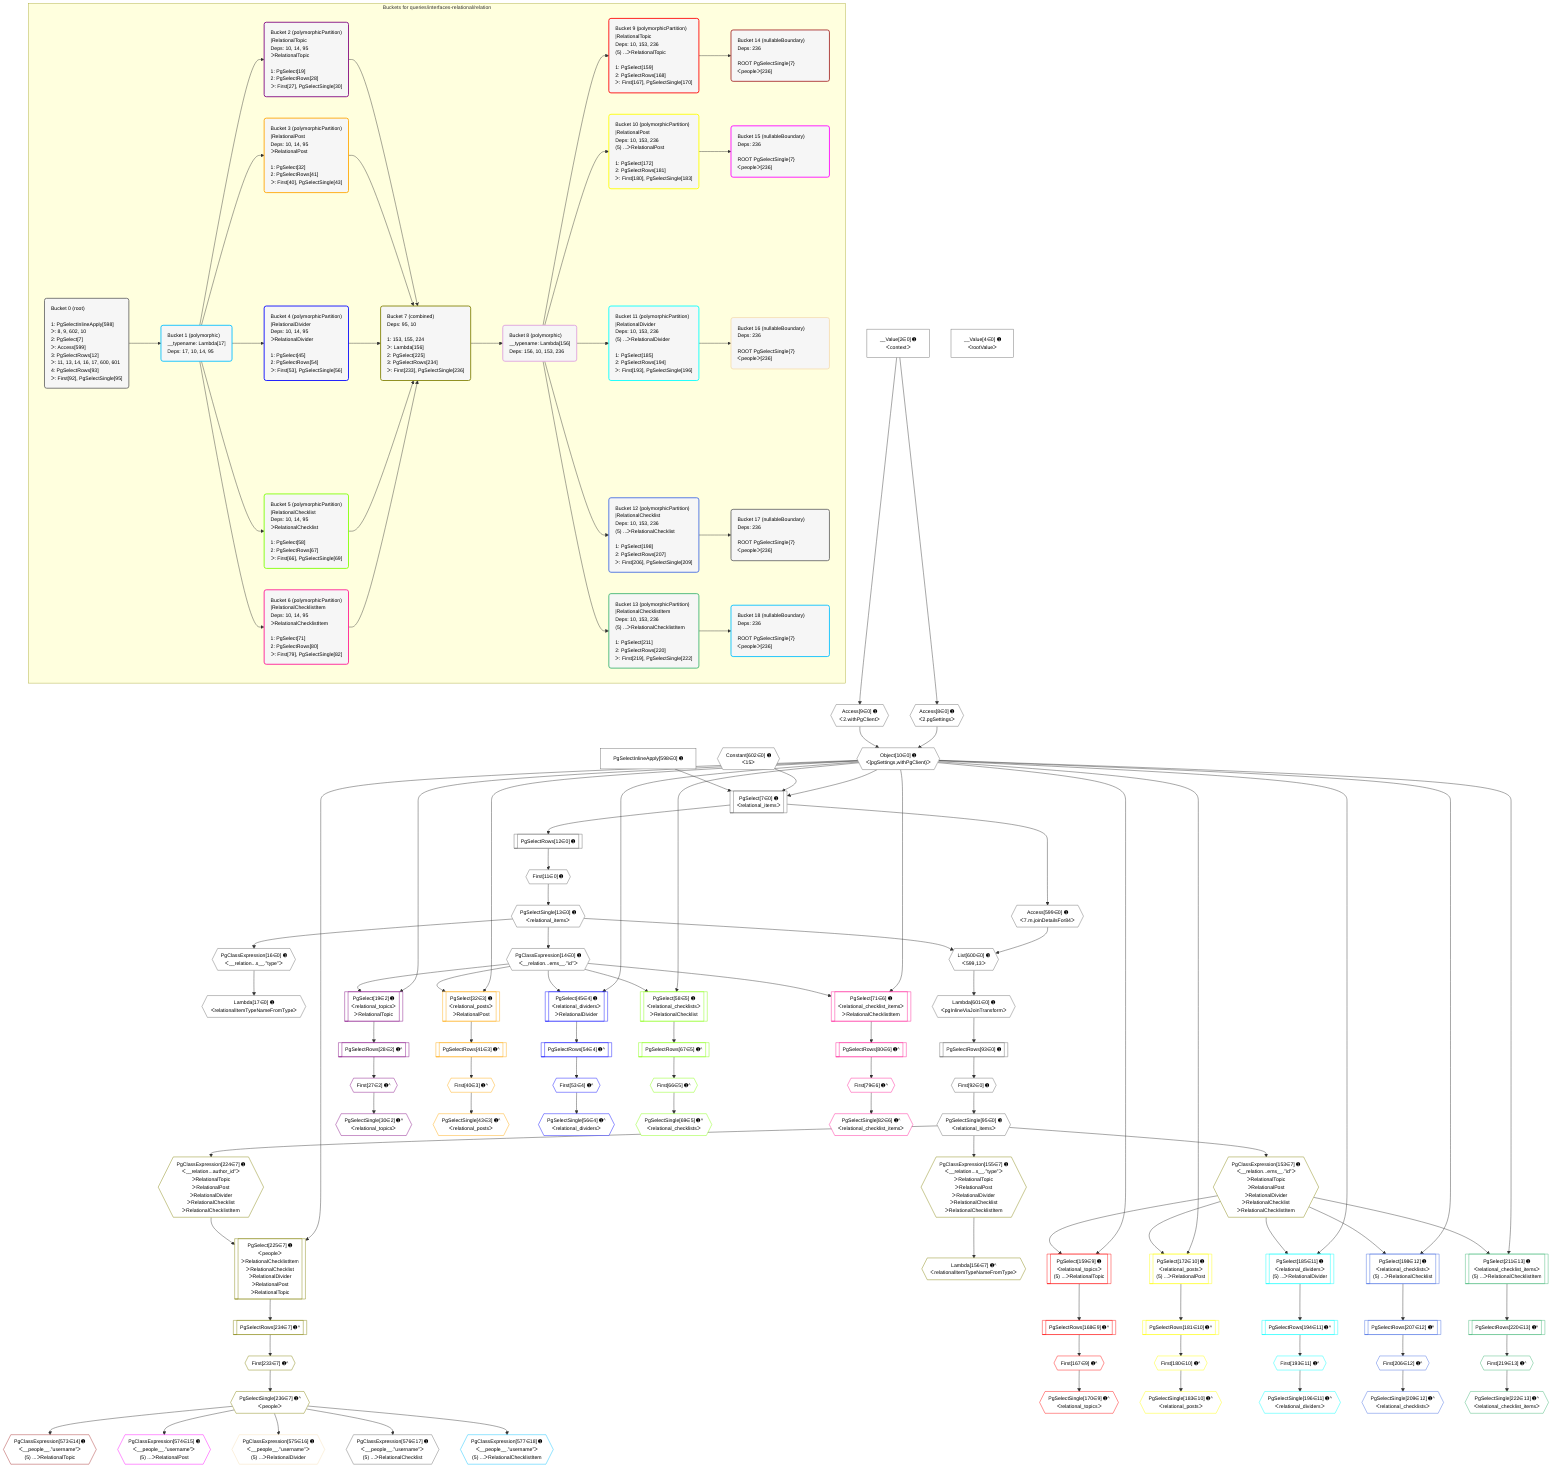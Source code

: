 %%{init: {'themeVariables': { 'fontSize': '12px'}}}%%
graph TD
    classDef path fill:#eee,stroke:#000,color:#000
    classDef plan fill:#fff,stroke-width:1px,color:#000
    classDef itemplan fill:#fff,stroke-width:2px,color:#000
    classDef unbatchedplan fill:#dff,stroke-width:1px,color:#000
    classDef sideeffectplan fill:#fcc,stroke-width:2px,color:#000
    classDef bucket fill:#f6f6f6,color:#000,stroke-width:2px,text-align:left

    subgraph "Buckets for queries/interfaces-relational/relation"
    Bucket0("Bucket 0 (root)<br /><br />1: PgSelectInlineApply[598]<br />ᐳ: 8, 9, 602, 10<br />2: PgSelect[7]<br />ᐳ: Access[599]<br />3: PgSelectRows[12]<br />ᐳ: 11, 13, 14, 16, 17, 600, 601<br />4: PgSelectRows[93]<br />ᐳ: First[92], PgSelectSingle[95]"):::bucket
    Bucket1("Bucket 1 (polymorphic)<br />__typename: Lambda[17]<br />Deps: 17, 10, 14, 95"):::bucket
    Bucket2("Bucket 2 (polymorphicPartition)<br />|RelationalTopic<br />Deps: 10, 14, 95<br />ᐳRelationalTopic<br /><br />1: PgSelect[19]<br />2: PgSelectRows[28]<br />ᐳ: First[27], PgSelectSingle[30]"):::bucket
    Bucket3("Bucket 3 (polymorphicPartition)<br />|RelationalPost<br />Deps: 10, 14, 95<br />ᐳRelationalPost<br /><br />1: PgSelect[32]<br />2: PgSelectRows[41]<br />ᐳ: First[40], PgSelectSingle[43]"):::bucket
    Bucket4("Bucket 4 (polymorphicPartition)<br />|RelationalDivider<br />Deps: 10, 14, 95<br />ᐳRelationalDivider<br /><br />1: PgSelect[45]<br />2: PgSelectRows[54]<br />ᐳ: First[53], PgSelectSingle[56]"):::bucket
    Bucket5("Bucket 5 (polymorphicPartition)<br />|RelationalChecklist<br />Deps: 10, 14, 95<br />ᐳRelationalChecklist<br /><br />1: PgSelect[58]<br />2: PgSelectRows[67]<br />ᐳ: First[66], PgSelectSingle[69]"):::bucket
    Bucket6("Bucket 6 (polymorphicPartition)<br />|RelationalChecklistItem<br />Deps: 10, 14, 95<br />ᐳRelationalChecklistItem<br /><br />1: PgSelect[71]<br />2: PgSelectRows[80]<br />ᐳ: First[79], PgSelectSingle[82]"):::bucket
    Bucket7("Bucket 7 (combined)<br />Deps: 95, 10<br /><br />1: 153, 155, 224<br />ᐳ: Lambda[156]<br />2: PgSelect[225]<br />3: PgSelectRows[234]<br />ᐳ: First[233], PgSelectSingle[236]"):::bucket
    Bucket8("Bucket 8 (polymorphic)<br />__typename: Lambda[156]<br />Deps: 156, 10, 153, 236"):::bucket
    Bucket9("Bucket 9 (polymorphicPartition)<br />|RelationalTopic<br />Deps: 10, 153, 236<br />(5) ...ᐳRelationalTopic<br /><br />1: PgSelect[159]<br />2: PgSelectRows[168]<br />ᐳ: First[167], PgSelectSingle[170]"):::bucket
    Bucket10("Bucket 10 (polymorphicPartition)<br />|RelationalPost<br />Deps: 10, 153, 236<br />(5) ...ᐳRelationalPost<br /><br />1: PgSelect[172]<br />2: PgSelectRows[181]<br />ᐳ: First[180], PgSelectSingle[183]"):::bucket
    Bucket11("Bucket 11 (polymorphicPartition)<br />|RelationalDivider<br />Deps: 10, 153, 236<br />(5) ...ᐳRelationalDivider<br /><br />1: PgSelect[185]<br />2: PgSelectRows[194]<br />ᐳ: First[193], PgSelectSingle[196]"):::bucket
    Bucket12("Bucket 12 (polymorphicPartition)<br />|RelationalChecklist<br />Deps: 10, 153, 236<br />(5) ...ᐳRelationalChecklist<br /><br />1: PgSelect[198]<br />2: PgSelectRows[207]<br />ᐳ: First[206], PgSelectSingle[209]"):::bucket
    Bucket13("Bucket 13 (polymorphicPartition)<br />|RelationalChecklistItem<br />Deps: 10, 153, 236<br />(5) ...ᐳRelationalChecklistItem<br /><br />1: PgSelect[211]<br />2: PgSelectRows[220]<br />ᐳ: First[219], PgSelectSingle[222]"):::bucket
    Bucket14("Bucket 14 (nullableBoundary)<br />Deps: 236<br /><br />ROOT PgSelectSingle{7}ᐸpeopleᐳ[236]"):::bucket
    Bucket15("Bucket 15 (nullableBoundary)<br />Deps: 236<br /><br />ROOT PgSelectSingle{7}ᐸpeopleᐳ[236]"):::bucket
    Bucket16("Bucket 16 (nullableBoundary)<br />Deps: 236<br /><br />ROOT PgSelectSingle{7}ᐸpeopleᐳ[236]"):::bucket
    Bucket17("Bucket 17 (nullableBoundary)<br />Deps: 236<br /><br />ROOT PgSelectSingle{7}ᐸpeopleᐳ[236]"):::bucket
    Bucket18("Bucket 18 (nullableBoundary)<br />Deps: 236<br /><br />ROOT PgSelectSingle{7}ᐸpeopleᐳ[236]"):::bucket
    end
    Bucket0 --> Bucket1
    Bucket1 --> Bucket2 & Bucket3 & Bucket4 & Bucket5 & Bucket6
    Bucket2 --> Bucket7
    Bucket3 --> Bucket7
    Bucket4 --> Bucket7
    Bucket5 --> Bucket7
    Bucket6 --> Bucket7
    Bucket7 --> Bucket8
    Bucket8 --> Bucket9 & Bucket10 & Bucket11 & Bucket12 & Bucket13
    Bucket9 --> Bucket14
    Bucket10 --> Bucket15
    Bucket11 --> Bucket16
    Bucket12 --> Bucket17
    Bucket13 --> Bucket18

    %% plan dependencies
    PgSelect7[["PgSelect[7∈0] ➊<br />ᐸrelational_itemsᐳ"]]:::plan
    Object10{{"Object[10∈0] ➊<br />ᐸ{pgSettings,withPgClient}ᐳ"}}:::plan
    Constant602{{"Constant[602∈0] ➊<br />ᐸ15ᐳ"}}:::plan
    PgSelectInlineApply598["PgSelectInlineApply[598∈0] ➊"]:::plan
    Object10 & Constant602 & PgSelectInlineApply598 --> PgSelect7
    Access8{{"Access[8∈0] ➊<br />ᐸ2.pgSettingsᐳ"}}:::plan
    Access9{{"Access[9∈0] ➊<br />ᐸ2.withPgClientᐳ"}}:::plan
    Access8 & Access9 --> Object10
    List600{{"List[600∈0] ➊<br />ᐸ599,13ᐳ"}}:::plan
    Access599{{"Access[599∈0] ➊<br />ᐸ7.m.joinDetailsFor84ᐳ"}}:::plan
    PgSelectSingle13{{"PgSelectSingle[13∈0] ➊<br />ᐸrelational_itemsᐳ"}}:::plan
    Access599 & PgSelectSingle13 --> List600
    __Value2["__Value[2∈0] ➊<br />ᐸcontextᐳ"]:::plan
    __Value2 --> Access8
    __Value2 --> Access9
    First11{{"First[11∈0] ➊"}}:::plan
    PgSelectRows12[["PgSelectRows[12∈0] ➊"]]:::plan
    PgSelectRows12 --> First11
    PgSelect7 --> PgSelectRows12
    First11 --> PgSelectSingle13
    PgClassExpression14{{"PgClassExpression[14∈0] ➊<br />ᐸ__relation...ems__.”id”ᐳ"}}:::plan
    PgSelectSingle13 --> PgClassExpression14
    PgClassExpression16{{"PgClassExpression[16∈0] ➊<br />ᐸ__relation...s__.”type”ᐳ"}}:::plan
    PgSelectSingle13 --> PgClassExpression16
    Lambda17{{"Lambda[17∈0] ➊<br />ᐸrelationalItemTypeNameFromTypeᐳ"}}:::plan
    PgClassExpression16 --> Lambda17
    First92{{"First[92∈0] ➊"}}:::plan
    PgSelectRows93[["PgSelectRows[93∈0] ➊"]]:::plan
    PgSelectRows93 --> First92
    Lambda601{{"Lambda[601∈0] ➊<br />ᐸpgInlineViaJoinTransformᐳ"}}:::plan
    Lambda601 --> PgSelectRows93
    PgSelectSingle95{{"PgSelectSingle[95∈0] ➊<br />ᐸrelational_itemsᐳ"}}:::plan
    First92 --> PgSelectSingle95
    PgSelect7 --> Access599
    List600 --> Lambda601
    __Value4["__Value[4∈0] ➊<br />ᐸrootValueᐳ"]:::plan
    PgSelect19[["PgSelect[19∈2] ➊<br />ᐸrelational_topicsᐳ<br />ᐳRelationalTopic"]]:::plan
    Object10 & PgClassExpression14 --> PgSelect19
    First27{{"First[27∈2] ➊^"}}:::plan
    PgSelectRows28[["PgSelectRows[28∈2] ➊^"]]:::plan
    PgSelectRows28 --> First27
    PgSelect19 --> PgSelectRows28
    PgSelectSingle30{{"PgSelectSingle[30∈2] ➊^<br />ᐸrelational_topicsᐳ"}}:::plan
    First27 --> PgSelectSingle30
    PgSelect225[["PgSelect[225∈7] ➊<br />ᐸpeopleᐳ<br />ᐳRelationalChecklistItem<br />ᐳRelationalChecklist<br />ᐳRelationalDivider<br />ᐳRelationalPost<br />ᐳRelationalTopic"]]:::plan
    PgClassExpression224{{"PgClassExpression[224∈7] ➊<br />ᐸ__relation...author_id”ᐳ<br />ᐳRelationalTopic<br />ᐳRelationalPost<br />ᐳRelationalDivider<br />ᐳRelationalChecklist<br />ᐳRelationalChecklistItem"}}:::plan
    Object10 & PgClassExpression224 --> PgSelect225
    PgClassExpression153{{"PgClassExpression[153∈7] ➊<br />ᐸ__relation...ems__.”id”ᐳ<br />ᐳRelationalTopic<br />ᐳRelationalPost<br />ᐳRelationalDivider<br />ᐳRelationalChecklist<br />ᐳRelationalChecklistItem"}}:::plan
    PgSelectSingle95 --> PgClassExpression153
    PgClassExpression155{{"PgClassExpression[155∈7] ➊<br />ᐸ__relation...s__.”type”ᐳ<br />ᐳRelationalTopic<br />ᐳRelationalPost<br />ᐳRelationalDivider<br />ᐳRelationalChecklist<br />ᐳRelationalChecklistItem"}}:::plan
    PgSelectSingle95 --> PgClassExpression155
    Lambda156{{"Lambda[156∈7] ➊^<br />ᐸrelationalItemTypeNameFromTypeᐳ"}}:::plan
    PgClassExpression155 --> Lambda156
    PgSelectSingle95 --> PgClassExpression224
    First233{{"First[233∈7] ➊^"}}:::plan
    PgSelectRows234[["PgSelectRows[234∈7] ➊^"]]:::plan
    PgSelectRows234 --> First233
    PgSelect225 --> PgSelectRows234
    PgSelectSingle236{{"PgSelectSingle[236∈7] ➊^<br />ᐸpeopleᐳ"}}:::plan
    First233 --> PgSelectSingle236
    PgSelect159[["PgSelect[159∈9] ➊<br />ᐸrelational_topicsᐳ<br />(5) ...ᐳRelationalTopic"]]:::plan
    Object10 & PgClassExpression153 --> PgSelect159
    First167{{"First[167∈9] ➊^"}}:::plan
    PgSelectRows168[["PgSelectRows[168∈9] ➊^"]]:::plan
    PgSelectRows168 --> First167
    PgSelect159 --> PgSelectRows168
    PgSelectSingle170{{"PgSelectSingle[170∈9] ➊^<br />ᐸrelational_topicsᐳ"}}:::plan
    First167 --> PgSelectSingle170
    PgClassExpression573{{"PgClassExpression[573∈14] ➊<br />ᐸ__people__.”username”ᐳ<br />(5) ...ᐳRelationalTopic"}}:::plan
    PgSelectSingle236 --> PgClassExpression573
    PgSelect172[["PgSelect[172∈10] ➊<br />ᐸrelational_postsᐳ<br />(5) ...ᐳRelationalPost"]]:::plan
    Object10 & PgClassExpression153 --> PgSelect172
    First180{{"First[180∈10] ➊^"}}:::plan
    PgSelectRows181[["PgSelectRows[181∈10] ➊^"]]:::plan
    PgSelectRows181 --> First180
    PgSelect172 --> PgSelectRows181
    PgSelectSingle183{{"PgSelectSingle[183∈10] ➊^<br />ᐸrelational_postsᐳ"}}:::plan
    First180 --> PgSelectSingle183
    PgClassExpression574{{"PgClassExpression[574∈15] ➊<br />ᐸ__people__.”username”ᐳ<br />(5) ...ᐳRelationalPost"}}:::plan
    PgSelectSingle236 --> PgClassExpression574
    PgSelect185[["PgSelect[185∈11] ➊<br />ᐸrelational_dividersᐳ<br />(5) ...ᐳRelationalDivider"]]:::plan
    Object10 & PgClassExpression153 --> PgSelect185
    First193{{"First[193∈11] ➊^"}}:::plan
    PgSelectRows194[["PgSelectRows[194∈11] ➊^"]]:::plan
    PgSelectRows194 --> First193
    PgSelect185 --> PgSelectRows194
    PgSelectSingle196{{"PgSelectSingle[196∈11] ➊^<br />ᐸrelational_dividersᐳ"}}:::plan
    First193 --> PgSelectSingle196
    PgClassExpression575{{"PgClassExpression[575∈16] ➊<br />ᐸ__people__.”username”ᐳ<br />(5) ...ᐳRelationalDivider"}}:::plan
    PgSelectSingle236 --> PgClassExpression575
    PgSelect198[["PgSelect[198∈12] ➊<br />ᐸrelational_checklistsᐳ<br />(5) ...ᐳRelationalChecklist"]]:::plan
    Object10 & PgClassExpression153 --> PgSelect198
    First206{{"First[206∈12] ➊^"}}:::plan
    PgSelectRows207[["PgSelectRows[207∈12] ➊^"]]:::plan
    PgSelectRows207 --> First206
    PgSelect198 --> PgSelectRows207
    PgSelectSingle209{{"PgSelectSingle[209∈12] ➊^<br />ᐸrelational_checklistsᐳ"}}:::plan
    First206 --> PgSelectSingle209
    PgClassExpression576{{"PgClassExpression[576∈17] ➊<br />ᐸ__people__.”username”ᐳ<br />(5) ...ᐳRelationalChecklist"}}:::plan
    PgSelectSingle236 --> PgClassExpression576
    PgSelect211[["PgSelect[211∈13] ➊<br />ᐸrelational_checklist_itemsᐳ<br />(5) ...ᐳRelationalChecklistItem"]]:::plan
    Object10 & PgClassExpression153 --> PgSelect211
    First219{{"First[219∈13] ➊^"}}:::plan
    PgSelectRows220[["PgSelectRows[220∈13] ➊^"]]:::plan
    PgSelectRows220 --> First219
    PgSelect211 --> PgSelectRows220
    PgSelectSingle222{{"PgSelectSingle[222∈13] ➊^<br />ᐸrelational_checklist_itemsᐳ"}}:::plan
    First219 --> PgSelectSingle222
    PgClassExpression577{{"PgClassExpression[577∈18] ➊<br />ᐸ__people__.”username”ᐳ<br />(5) ...ᐳRelationalChecklistItem"}}:::plan
    PgSelectSingle236 --> PgClassExpression577
    PgSelect32[["PgSelect[32∈3] ➊<br />ᐸrelational_postsᐳ<br />ᐳRelationalPost"]]:::plan
    Object10 & PgClassExpression14 --> PgSelect32
    First40{{"First[40∈3] ➊^"}}:::plan
    PgSelectRows41[["PgSelectRows[41∈3] ➊^"]]:::plan
    PgSelectRows41 --> First40
    PgSelect32 --> PgSelectRows41
    PgSelectSingle43{{"PgSelectSingle[43∈3] ➊^<br />ᐸrelational_postsᐳ"}}:::plan
    First40 --> PgSelectSingle43
    PgSelect45[["PgSelect[45∈4] ➊<br />ᐸrelational_dividersᐳ<br />ᐳRelationalDivider"]]:::plan
    Object10 & PgClassExpression14 --> PgSelect45
    First53{{"First[53∈4] ➊^"}}:::plan
    PgSelectRows54[["PgSelectRows[54∈4] ➊^"]]:::plan
    PgSelectRows54 --> First53
    PgSelect45 --> PgSelectRows54
    PgSelectSingle56{{"PgSelectSingle[56∈4] ➊^<br />ᐸrelational_dividersᐳ"}}:::plan
    First53 --> PgSelectSingle56
    PgSelect58[["PgSelect[58∈5] ➊<br />ᐸrelational_checklistsᐳ<br />ᐳRelationalChecklist"]]:::plan
    Object10 & PgClassExpression14 --> PgSelect58
    First66{{"First[66∈5] ➊^"}}:::plan
    PgSelectRows67[["PgSelectRows[67∈5] ➊^"]]:::plan
    PgSelectRows67 --> First66
    PgSelect58 --> PgSelectRows67
    PgSelectSingle69{{"PgSelectSingle[69∈5] ➊^<br />ᐸrelational_checklistsᐳ"}}:::plan
    First66 --> PgSelectSingle69
    PgSelect71[["PgSelect[71∈6] ➊<br />ᐸrelational_checklist_itemsᐳ<br />ᐳRelationalChecklistItem"]]:::plan
    Object10 & PgClassExpression14 --> PgSelect71
    First79{{"First[79∈6] ➊^"}}:::plan
    PgSelectRows80[["PgSelectRows[80∈6] ➊^"]]:::plan
    PgSelectRows80 --> First79
    PgSelect71 --> PgSelectRows80
    PgSelectSingle82{{"PgSelectSingle[82∈6] ➊^<br />ᐸrelational_checklist_itemsᐳ"}}:::plan
    First79 --> PgSelectSingle82

    %% define steps
    classDef bucket0 stroke:#696969
    class Bucket0,__Value2,__Value4,PgSelect7,Access8,Access9,Object10,First11,PgSelectRows12,PgSelectSingle13,PgClassExpression14,PgClassExpression16,Lambda17,First92,PgSelectRows93,PgSelectSingle95,PgSelectInlineApply598,Access599,List600,Lambda601,Constant602 bucket0
    classDef bucket1 stroke:#00bfff
    class Bucket1 bucket1
    classDef bucket2 stroke:#7f007f
    class Bucket2,PgSelect19,First27,PgSelectRows28,PgSelectSingle30 bucket2
    classDef bucket3 stroke:#ffa500
    class Bucket3,PgSelect32,First40,PgSelectRows41,PgSelectSingle43 bucket3
    classDef bucket4 stroke:#0000ff
    class Bucket4,PgSelect45,First53,PgSelectRows54,PgSelectSingle56 bucket4
    classDef bucket5 stroke:#7fff00
    class Bucket5,PgSelect58,First66,PgSelectRows67,PgSelectSingle69 bucket5
    classDef bucket6 stroke:#ff1493
    class Bucket6,PgSelect71,First79,PgSelectRows80,PgSelectSingle82 bucket6
    classDef bucket7 stroke:#808000
    class Bucket7,PgClassExpression153,PgClassExpression155,Lambda156,PgClassExpression224,PgSelect225,First233,PgSelectRows234,PgSelectSingle236 bucket7
    classDef bucket8 stroke:#dda0dd
    class Bucket8 bucket8
    classDef bucket9 stroke:#ff0000
    class Bucket9,PgSelect159,First167,PgSelectRows168,PgSelectSingle170 bucket9
    classDef bucket10 stroke:#ffff00
    class Bucket10,PgSelect172,First180,PgSelectRows181,PgSelectSingle183 bucket10
    classDef bucket11 stroke:#00ffff
    class Bucket11,PgSelect185,First193,PgSelectRows194,PgSelectSingle196 bucket11
    classDef bucket12 stroke:#4169e1
    class Bucket12,PgSelect198,First206,PgSelectRows207,PgSelectSingle209 bucket12
    classDef bucket13 stroke:#3cb371
    class Bucket13,PgSelect211,First219,PgSelectRows220,PgSelectSingle222 bucket13
    classDef bucket14 stroke:#a52a2a
    class Bucket14,PgClassExpression573 bucket14
    classDef bucket15 stroke:#ff00ff
    class Bucket15,PgClassExpression574 bucket15
    classDef bucket16 stroke:#f5deb3
    class Bucket16,PgClassExpression575 bucket16
    classDef bucket17 stroke:#696969
    class Bucket17,PgClassExpression576 bucket17
    classDef bucket18 stroke:#00bfff
    class Bucket18,PgClassExpression577 bucket18